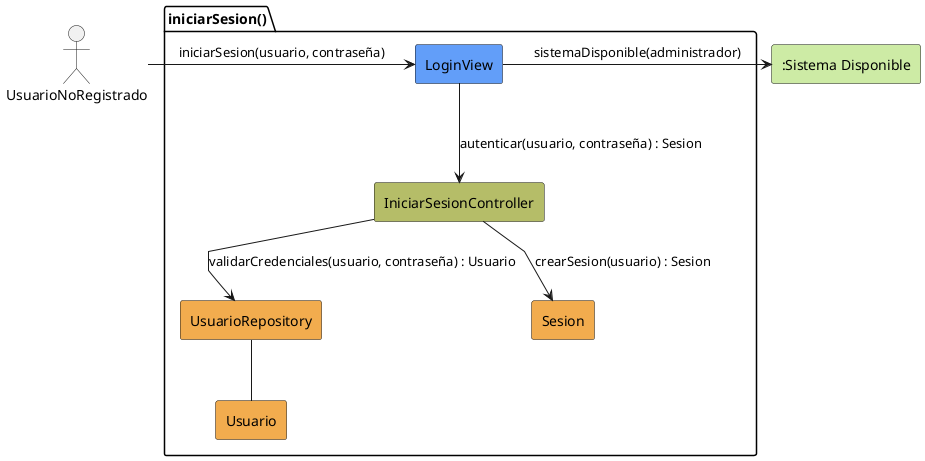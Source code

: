@startuml iniciarSesion-analisis
skinparam linetype polyline

actor UsuarioNoRegistrado
package iniciarSesion as "iniciarSesion()" {
    rectangle #629EF9 LoginView
    rectangle #b5bd68 IniciarSesionController
    rectangle #F2AC4E UsuarioRepository
    rectangle #F2AC4E Usuario
    rectangle #F2AC4E Sesion
}
rectangle #CDEBA5 ":Sistema Disponible" as SistemaDisponible

UsuarioNoRegistrado -r-> LoginView: iniciarSesion(usuario, contraseña)

LoginView -d-> IniciarSesionController: autenticar(usuario, contraseña) : Sesion

IniciarSesionController --> UsuarioRepository: validarCredenciales(usuario, contraseña) : Usuario

UsuarioRepository -- Usuario

IniciarSesionController --> Sesion: crearSesion(usuario) : Sesion

LoginView -r-> SistemaDisponible: sistemaDisponible(administrador)



@enduml